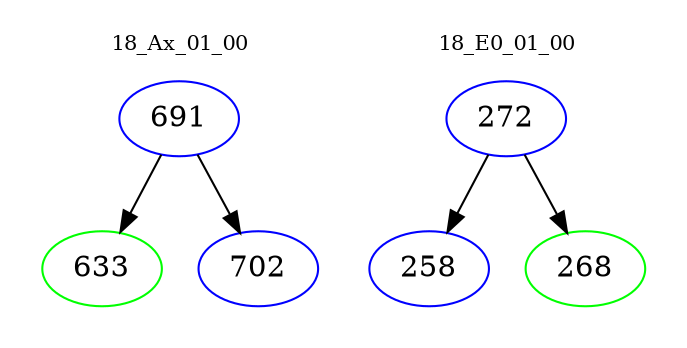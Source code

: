 digraph{
subgraph cluster_0 {
color = white
label = "18_Ax_01_00";
fontsize=10;
T0_691 [label="691", color="blue"]
T0_691 -> T0_633 [color="black"]
T0_633 [label="633", color="green"]
T0_691 -> T0_702 [color="black"]
T0_702 [label="702", color="blue"]
}
subgraph cluster_1 {
color = white
label = "18_E0_01_00";
fontsize=10;
T1_272 [label="272", color="blue"]
T1_272 -> T1_258 [color="black"]
T1_258 [label="258", color="blue"]
T1_272 -> T1_268 [color="black"]
T1_268 [label="268", color="green"]
}
}
